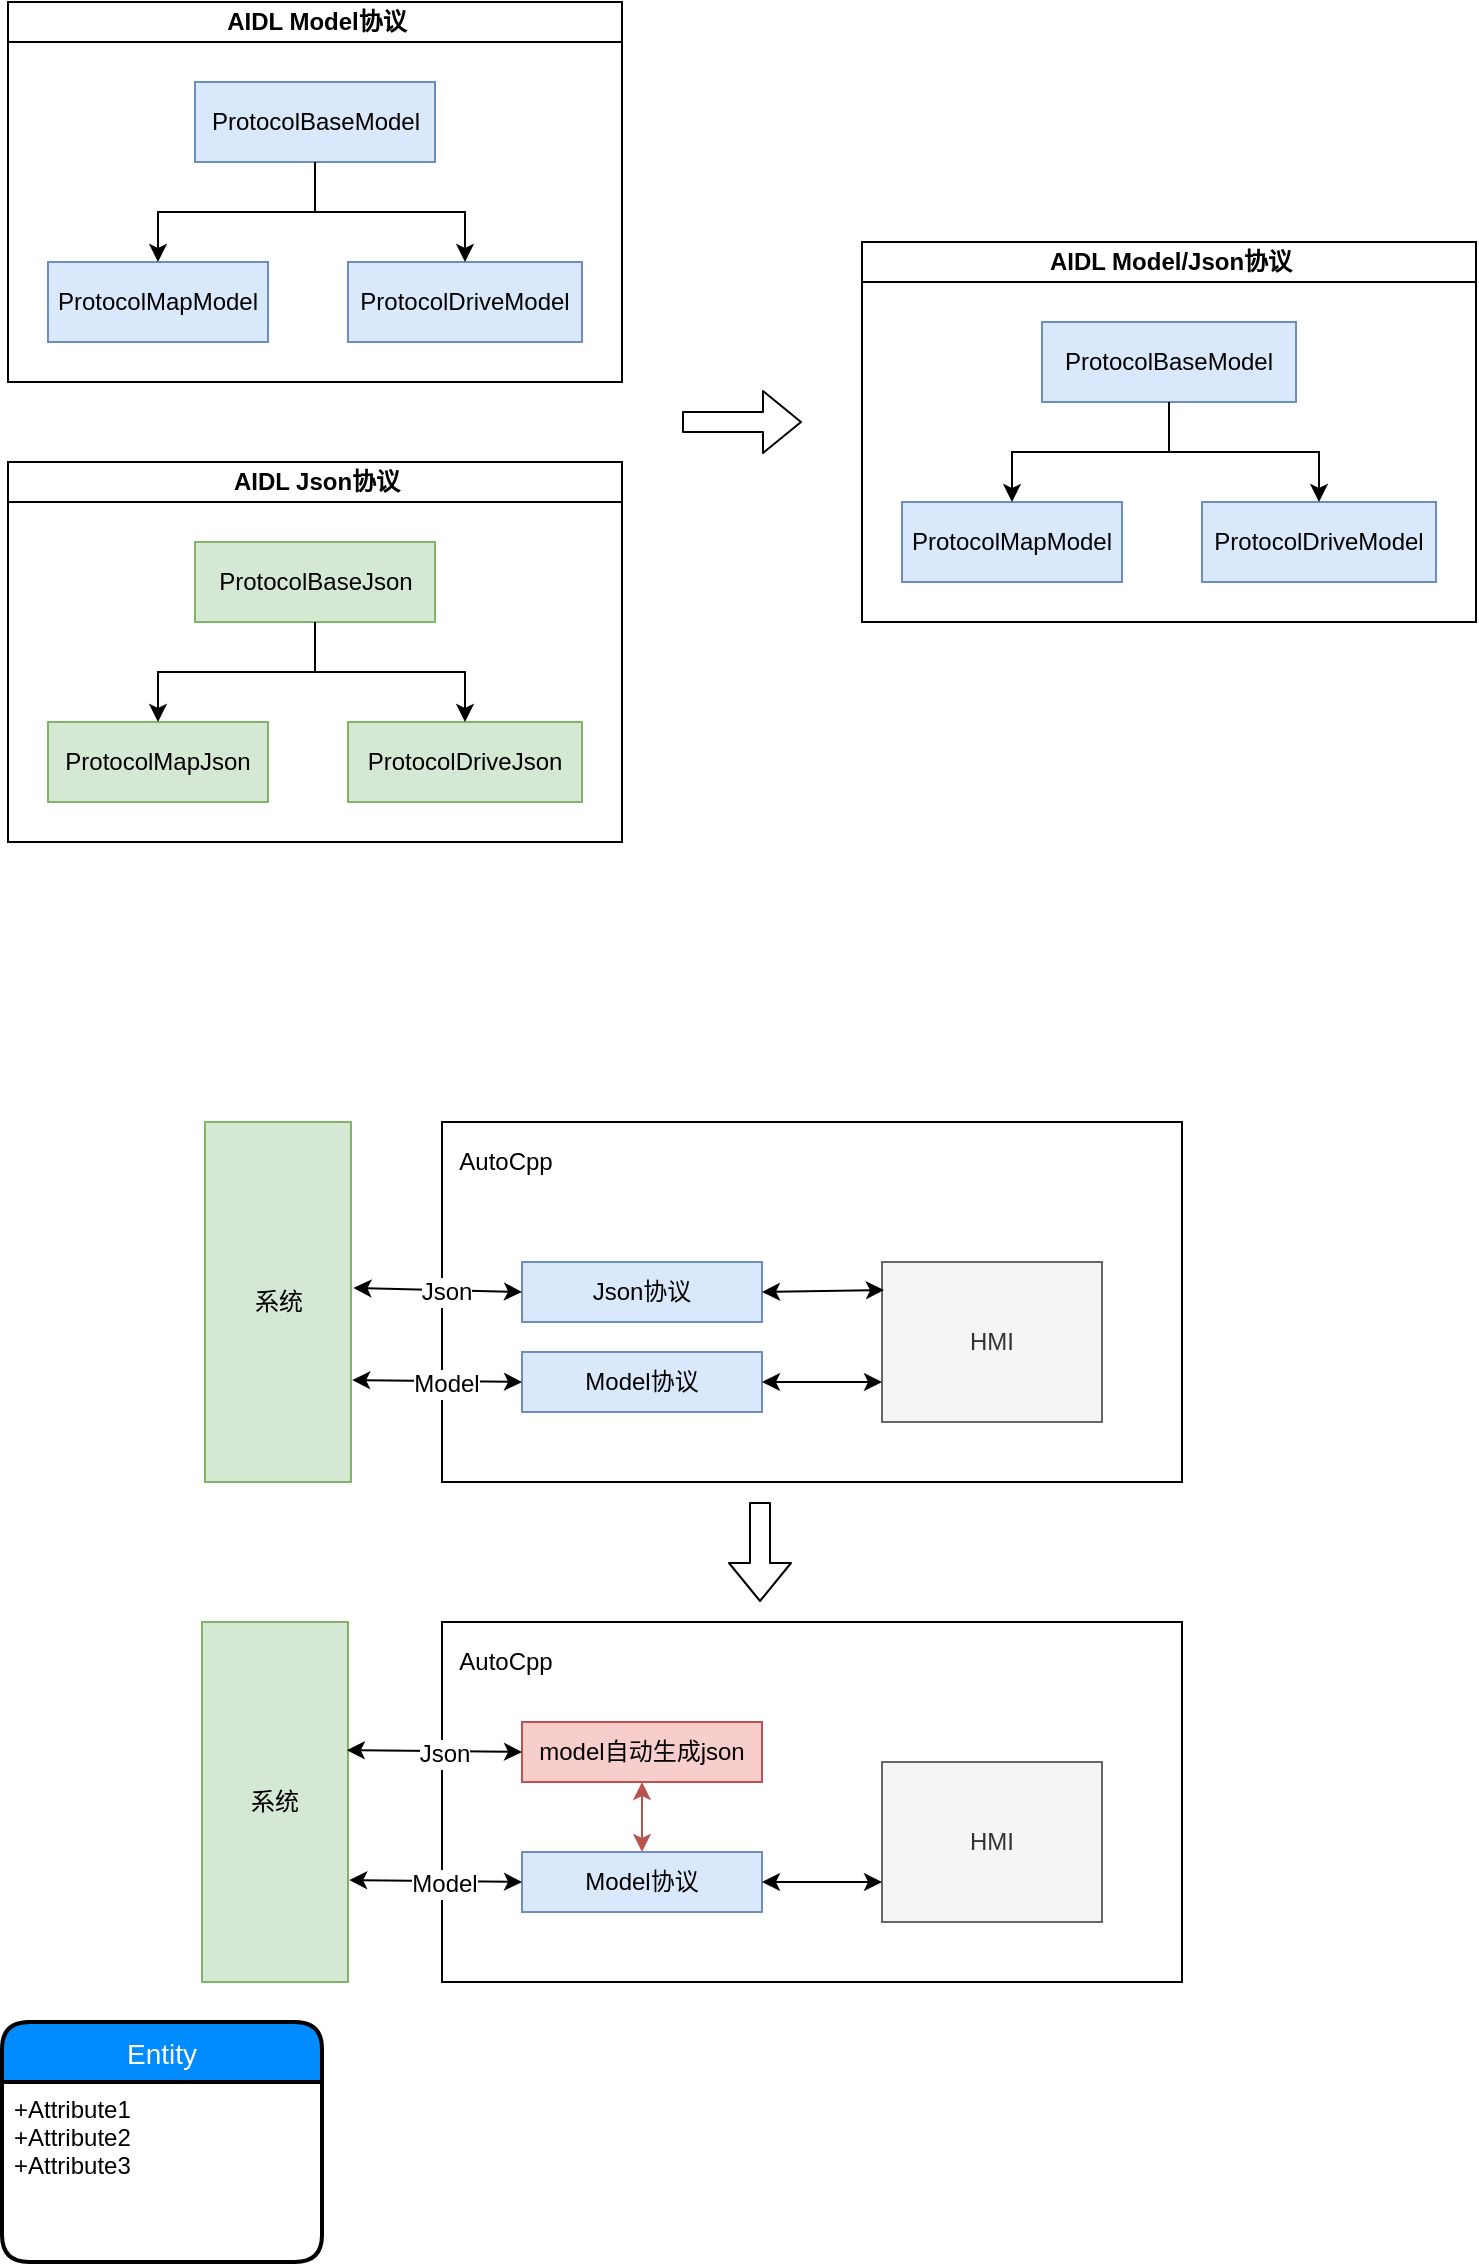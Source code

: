 <mxfile version="10.6.9" type="github"><diagram id="rURwUzg92PNsYCnSe0eW" name="ç¬¬ 1 é¡µ"><mxGraphModel dx="914" dy="1713" grid="1" gridSize="10" guides="1" tooltips="1" connect="1" arrows="1" fold="1" page="1" pageScale="1" pageWidth="827" pageHeight="1169" math="0" shadow="0"><root><mxCell id="0"/><mxCell id="1" parent="0"/><mxCell id="_T-ieL5S3msM_smoV3Qt-1" value="AIDL Model协议" style="swimlane;html=1;startSize=20;horizontal=1;childLayout=treeLayout;horizontalTree=0;resizable=0;containerType=tree;" parent="1" vertex="1"><mxGeometry x="43" y="-20" width="307" height="190" as="geometry"/></mxCell><mxCell id="_T-ieL5S3msM_smoV3Qt-2" value="ProtocolBaseModel" style="whiteSpace=wrap;html=1;fillColor=#dae8fc;strokeColor=#6c8ebf;" parent="_T-ieL5S3msM_smoV3Qt-1" vertex="1"><mxGeometry x="93.5" y="40" width="120" height="40" as="geometry"/></mxCell><mxCell id="_T-ieL5S3msM_smoV3Qt-3" value="ProtocolMapModel" style="whiteSpace=wrap;html=1;fillColor=#dae8fc;strokeColor=#6c8ebf;" parent="_T-ieL5S3msM_smoV3Qt-1" vertex="1"><mxGeometry x="20" y="130" width="110" height="40" as="geometry"/></mxCell><mxCell id="_T-ieL5S3msM_smoV3Qt-4" value="" style="edgeStyle=elbowEdgeStyle;elbow=vertical;html=1;rounded=0;" parent="_T-ieL5S3msM_smoV3Qt-1" source="_T-ieL5S3msM_smoV3Qt-2" target="_T-ieL5S3msM_smoV3Qt-3" edge="1"><mxGeometry relative="1" as="geometry"/></mxCell><mxCell id="_T-ieL5S3msM_smoV3Qt-5" value="ProtocolDriveModel" style="whiteSpace=wrap;html=1;fillColor=#dae8fc;strokeColor=#6c8ebf;" parent="_T-ieL5S3msM_smoV3Qt-1" vertex="1"><mxGeometry x="170" y="130" width="117" height="40" as="geometry"/></mxCell><mxCell id="_T-ieL5S3msM_smoV3Qt-6" value="" style="edgeStyle=elbowEdgeStyle;elbow=vertical;html=1;rounded=0;" parent="_T-ieL5S3msM_smoV3Qt-1" source="_T-ieL5S3msM_smoV3Qt-2" target="_T-ieL5S3msM_smoV3Qt-5" edge="1"><mxGeometry relative="1" as="geometry"/></mxCell><mxCell id="_T-ieL5S3msM_smoV3Qt-20" value="AIDL Json协议" style="swimlane;html=1;startSize=20;horizontal=1;childLayout=treeLayout;horizontalTree=0;resizable=0;containerType=tree;" parent="1" vertex="1"><mxGeometry x="43" y="210" width="307" height="190" as="geometry"/></mxCell><mxCell id="_T-ieL5S3msM_smoV3Qt-21" value="ProtocolBaseJson&lt;br&gt;" style="whiteSpace=wrap;html=1;fillColor=#d5e8d4;strokeColor=#82b366;" parent="_T-ieL5S3msM_smoV3Qt-20" vertex="1"><mxGeometry x="93.5" y="40" width="120" height="40" as="geometry"/></mxCell><mxCell id="_T-ieL5S3msM_smoV3Qt-22" value="ProtocolMapJson&lt;br&gt;" style="whiteSpace=wrap;html=1;fillColor=#d5e8d4;strokeColor=#82b366;" parent="_T-ieL5S3msM_smoV3Qt-20" vertex="1"><mxGeometry x="20" y="130" width="110" height="40" as="geometry"/></mxCell><mxCell id="_T-ieL5S3msM_smoV3Qt-23" value="" style="edgeStyle=elbowEdgeStyle;elbow=vertical;html=1;rounded=0;" parent="_T-ieL5S3msM_smoV3Qt-20" source="_T-ieL5S3msM_smoV3Qt-21" target="_T-ieL5S3msM_smoV3Qt-22" edge="1"><mxGeometry relative="1" as="geometry"/></mxCell><mxCell id="_T-ieL5S3msM_smoV3Qt-24" value="ProtocolDriveJson&lt;br&gt;" style="whiteSpace=wrap;html=1;fillColor=#d5e8d4;strokeColor=#82b366;" parent="_T-ieL5S3msM_smoV3Qt-20" vertex="1"><mxGeometry x="170" y="130" width="117" height="40" as="geometry"/></mxCell><mxCell id="_T-ieL5S3msM_smoV3Qt-25" value="" style="edgeStyle=elbowEdgeStyle;elbow=vertical;html=1;rounded=0;" parent="_T-ieL5S3msM_smoV3Qt-20" source="_T-ieL5S3msM_smoV3Qt-21" target="_T-ieL5S3msM_smoV3Qt-24" edge="1"><mxGeometry relative="1" as="geometry"/></mxCell><mxCell id="_T-ieL5S3msM_smoV3Qt-26" value="" style="shape=flexArrow;endArrow=classic;html=1;" parent="1" edge="1"><mxGeometry width="50" height="50" relative="1" as="geometry"><mxPoint x="380" y="190" as="sourcePoint"/><mxPoint x="440" y="190" as="targetPoint"/></mxGeometry></mxCell><mxCell id="_T-ieL5S3msM_smoV3Qt-30" value="AIDL Model/Json协议" style="swimlane;html=1;startSize=20;horizontal=1;childLayout=treeLayout;horizontalTree=0;resizable=0;containerType=tree;" parent="1" vertex="1"><mxGeometry x="470" y="100" width="307" height="190" as="geometry"/></mxCell><mxCell id="_T-ieL5S3msM_smoV3Qt-31" value="ProtocolBaseModel" style="whiteSpace=wrap;html=1;fillColor=#dae8fc;strokeColor=#6c8ebf;" parent="_T-ieL5S3msM_smoV3Qt-30" vertex="1"><mxGeometry x="90" y="40" width="127" height="40" as="geometry"/></mxCell><mxCell id="_T-ieL5S3msM_smoV3Qt-32" value="ProtocolMapModel" style="whiteSpace=wrap;html=1;fillColor=#dae8fc;strokeColor=#6c8ebf;" parent="_T-ieL5S3msM_smoV3Qt-30" vertex="1"><mxGeometry x="20" y="130" width="110" height="40" as="geometry"/></mxCell><mxCell id="_T-ieL5S3msM_smoV3Qt-33" value="" style="edgeStyle=elbowEdgeStyle;elbow=vertical;html=1;rounded=0;" parent="_T-ieL5S3msM_smoV3Qt-30" source="_T-ieL5S3msM_smoV3Qt-31" target="_T-ieL5S3msM_smoV3Qt-32" edge="1"><mxGeometry relative="1" as="geometry"/></mxCell><mxCell id="_T-ieL5S3msM_smoV3Qt-34" value="ProtocolDriveModel" style="whiteSpace=wrap;html=1;fillColor=#dae8fc;strokeColor=#6c8ebf;" parent="_T-ieL5S3msM_smoV3Qt-30" vertex="1"><mxGeometry x="170" y="130" width="117" height="40" as="geometry"/></mxCell><mxCell id="_T-ieL5S3msM_smoV3Qt-35" value="" style="edgeStyle=elbowEdgeStyle;elbow=vertical;html=1;rounded=0;" parent="_T-ieL5S3msM_smoV3Qt-30" source="_T-ieL5S3msM_smoV3Qt-31" target="_T-ieL5S3msM_smoV3Qt-34" edge="1"><mxGeometry relative="1" as="geometry"/></mxCell><mxCell id="_T-ieL5S3msM_smoV3Qt-38" value="系统" style="rounded=0;whiteSpace=wrap;html=1;fillColor=#d5e8d4;strokeColor=#82b366;" parent="1" vertex="1"><mxGeometry x="141.5" y="540" width="73" height="180" as="geometry"/></mxCell><mxCell id="_T-ieL5S3msM_smoV3Qt-39" value="" style="rounded=0;whiteSpace=wrap;html=1;" parent="1" vertex="1"><mxGeometry x="260" y="540" width="370" height="180" as="geometry"/></mxCell><mxCell id="_T-ieL5S3msM_smoV3Qt-40" value="Json协议" style="rounded=0;whiteSpace=wrap;html=1;fillColor=#dae8fc;strokeColor=#6c8ebf;" parent="1" vertex="1"><mxGeometry x="300" y="610" width="120" height="30" as="geometry"/></mxCell><mxCell id="_T-ieL5S3msM_smoV3Qt-41" value="HMI" style="rounded=0;whiteSpace=wrap;html=1;fillColor=#f5f5f5;strokeColor=#666666;fontColor=#333333;" parent="1" vertex="1"><mxGeometry x="480" y="610" width="110" height="80" as="geometry"/></mxCell><mxCell id="_T-ieL5S3msM_smoV3Qt-42" value="" style="endArrow=classic;startArrow=classic;html=1;entryX=0;entryY=0.5;entryDx=0;entryDy=0;exitX=1.017;exitY=0.461;exitDx=0;exitDy=0;exitPerimeter=0;" parent="1" source="_T-ieL5S3msM_smoV3Qt-38" target="_T-ieL5S3msM_smoV3Qt-40" edge="1"><mxGeometry width="50" height="50" relative="1" as="geometry"><mxPoint x="177" y="640" as="sourcePoint"/><mxPoint x="170" y="750" as="targetPoint"/></mxGeometry></mxCell><mxCell id="_T-ieL5S3msM_smoV3Qt-44" value="Json&lt;br&gt;" style="text;html=1;resizable=0;points=[];align=center;verticalAlign=middle;labelBackgroundColor=#ffffff;" parent="_T-ieL5S3msM_smoV3Qt-42" vertex="1" connectable="0"><mxGeometry x="0.091" y="-1" relative="1" as="geometry"><mxPoint as="offset"/></mxGeometry></mxCell><mxCell id="_T-ieL5S3msM_smoV3Qt-43" value="" style="endArrow=classic;startArrow=classic;html=1;exitX=1;exitY=0.5;exitDx=0;exitDy=0;" parent="1" source="_T-ieL5S3msM_smoV3Qt-40" edge="1"><mxGeometry width="50" height="50" relative="1" as="geometry"><mxPoint x="340" y="810" as="sourcePoint"/><mxPoint x="481" y="624" as="targetPoint"/></mxGeometry></mxCell><mxCell id="_T-ieL5S3msM_smoV3Qt-45" value="AutoCpp" style="text;html=1;strokeColor=none;fillColor=none;align=center;verticalAlign=middle;whiteSpace=wrap;rounded=0;" parent="1" vertex="1"><mxGeometry x="271.5" y="550" width="40" height="20" as="geometry"/></mxCell><mxCell id="_T-ieL5S3msM_smoV3Qt-46" value="Model协议" style="rounded=0;whiteSpace=wrap;html=1;fillColor=#dae8fc;strokeColor=#6c8ebf;" parent="1" vertex="1"><mxGeometry x="300" y="655" width="120" height="30" as="geometry"/></mxCell><mxCell id="_T-ieL5S3msM_smoV3Qt-47" value="" style="endArrow=classic;startArrow=classic;html=1;entryX=0;entryY=0.5;entryDx=0;entryDy=0;exitX=1.008;exitY=0.717;exitDx=0;exitDy=0;exitPerimeter=0;" parent="1" source="_T-ieL5S3msM_smoV3Qt-38" target="_T-ieL5S3msM_smoV3Qt-46" edge="1"><mxGeometry width="50" height="50" relative="1" as="geometry"><mxPoint x="185" y="633" as="sourcePoint"/><mxPoint x="310" y="635" as="targetPoint"/></mxGeometry></mxCell><mxCell id="_T-ieL5S3msM_smoV3Qt-48" value="Model&lt;br&gt;" style="text;html=1;resizable=0;points=[];align=center;verticalAlign=middle;labelBackgroundColor=#ffffff;" parent="_T-ieL5S3msM_smoV3Qt-47" vertex="1" connectable="0"><mxGeometry x="0.091" y="-1" relative="1" as="geometry"><mxPoint as="offset"/></mxGeometry></mxCell><mxCell id="dspI7Q0eS-8s5Rd_k-oD-2" value="" style="endArrow=classic;startArrow=classic;html=1;entryX=0;entryY=0.75;entryDx=0;entryDy=0;exitX=1;exitY=0.5;exitDx=0;exitDy=0;" parent="1" source="_T-ieL5S3msM_smoV3Qt-46" target="_T-ieL5S3msM_smoV3Qt-41" edge="1"><mxGeometry width="50" height="50" relative="1" as="geometry"><mxPoint x="430" y="635" as="sourcePoint"/><mxPoint x="491" y="634" as="targetPoint"/></mxGeometry></mxCell><mxCell id="dspI7Q0eS-8s5Rd_k-oD-3" value="系统" style="rounded=0;whiteSpace=wrap;html=1;fillColor=#d5e8d4;strokeColor=#82b366;" parent="1" vertex="1"><mxGeometry x="140" y="790" width="73" height="180" as="geometry"/></mxCell><mxCell id="dspI7Q0eS-8s5Rd_k-oD-4" value="" style="rounded=0;whiteSpace=wrap;html=1;" parent="1" vertex="1"><mxGeometry x="260" y="790" width="370" height="180" as="geometry"/></mxCell><mxCell id="dspI7Q0eS-8s5Rd_k-oD-5" value="model自动生成json" style="rounded=0;whiteSpace=wrap;html=1;fillColor=#f8cecc;strokeColor=#b85450;" parent="1" vertex="1"><mxGeometry x="300" y="840" width="120" height="30" as="geometry"/></mxCell><mxCell id="dspI7Q0eS-8s5Rd_k-oD-6" value="HMI" style="rounded=0;whiteSpace=wrap;html=1;fillColor=#f5f5f5;strokeColor=#666666;fontColor=#333333;" parent="1" vertex="1"><mxGeometry x="480" y="860" width="110" height="80" as="geometry"/></mxCell><mxCell id="dspI7Q0eS-8s5Rd_k-oD-7" value="" style="endArrow=classic;startArrow=classic;html=1;entryX=0;entryY=0.5;entryDx=0;entryDy=0;exitX=0.992;exitY=0.356;exitDx=0;exitDy=0;exitPerimeter=0;" parent="1" source="dspI7Q0eS-8s5Rd_k-oD-3" target="dspI7Q0eS-8s5Rd_k-oD-5" edge="1"><mxGeometry width="50" height="50" relative="1" as="geometry"><mxPoint x="177" y="890" as="sourcePoint"/><mxPoint x="170" y="1000" as="targetPoint"/></mxGeometry></mxCell><mxCell id="dspI7Q0eS-8s5Rd_k-oD-8" value="Json&lt;br&gt;" style="text;html=1;resizable=0;points=[];align=center;verticalAlign=middle;labelBackgroundColor=#ffffff;" parent="dspI7Q0eS-8s5Rd_k-oD-7" vertex="1" connectable="0"><mxGeometry x="0.091" y="-1" relative="1" as="geometry"><mxPoint as="offset"/></mxGeometry></mxCell><mxCell id="dspI7Q0eS-8s5Rd_k-oD-10" value="AutoCpp" style="text;html=1;strokeColor=none;fillColor=none;align=center;verticalAlign=middle;whiteSpace=wrap;rounded=0;" parent="1" vertex="1"><mxGeometry x="271.5" y="800" width="40" height="20" as="geometry"/></mxCell><mxCell id="dspI7Q0eS-8s5Rd_k-oD-11" value="Model协议" style="rounded=0;whiteSpace=wrap;html=1;fillColor=#dae8fc;strokeColor=#6c8ebf;" parent="1" vertex="1"><mxGeometry x="300" y="905" width="120" height="30" as="geometry"/></mxCell><mxCell id="dspI7Q0eS-8s5Rd_k-oD-12" value="" style="endArrow=classic;startArrow=classic;html=1;entryX=0;entryY=0.5;entryDx=0;entryDy=0;exitX=1.008;exitY=0.717;exitDx=0;exitDy=0;exitPerimeter=0;" parent="1" source="dspI7Q0eS-8s5Rd_k-oD-3" target="dspI7Q0eS-8s5Rd_k-oD-11" edge="1"><mxGeometry width="50" height="50" relative="1" as="geometry"><mxPoint x="185" y="883" as="sourcePoint"/><mxPoint x="310" y="885" as="targetPoint"/></mxGeometry></mxCell><mxCell id="dspI7Q0eS-8s5Rd_k-oD-13" value="Model&lt;br&gt;" style="text;html=1;resizable=0;points=[];align=center;verticalAlign=middle;labelBackgroundColor=#ffffff;" parent="dspI7Q0eS-8s5Rd_k-oD-12" vertex="1" connectable="0"><mxGeometry x="0.091" y="-1" relative="1" as="geometry"><mxPoint as="offset"/></mxGeometry></mxCell><mxCell id="dspI7Q0eS-8s5Rd_k-oD-14" value="" style="endArrow=classic;startArrow=classic;html=1;entryX=0;entryY=0.75;entryDx=0;entryDy=0;exitX=1;exitY=0.5;exitDx=0;exitDy=0;" parent="1" source="dspI7Q0eS-8s5Rd_k-oD-11" target="dspI7Q0eS-8s5Rd_k-oD-6" edge="1"><mxGeometry width="50" height="50" relative="1" as="geometry"><mxPoint x="430" y="885" as="sourcePoint"/><mxPoint x="491" y="884" as="targetPoint"/></mxGeometry></mxCell><mxCell id="dspI7Q0eS-8s5Rd_k-oD-17" value="" style="endArrow=classic;startArrow=classic;html=1;entryX=0.5;entryY=1;entryDx=0;entryDy=0;exitX=0.5;exitY=0;exitDx=0;exitDy=0;fillColor=#f8cecc;strokeColor=#b85450;" parent="1" source="dspI7Q0eS-8s5Rd_k-oD-11" target="dspI7Q0eS-8s5Rd_k-oD-5" edge="1"><mxGeometry width="50" height="50" relative="1" as="geometry"><mxPoint x="40" y="1040" as="sourcePoint"/><mxPoint x="90" y="990" as="targetPoint"/></mxGeometry></mxCell><mxCell id="dspI7Q0eS-8s5Rd_k-oD-18" value="" style="shape=flexArrow;endArrow=classic;html=1;" parent="1" edge="1"><mxGeometry width="50" height="50" relative="1" as="geometry"><mxPoint x="419" y="730" as="sourcePoint"/><mxPoint x="419" y="780" as="targetPoint"/></mxGeometry></mxCell><mxCell id="8EKIsCol4O1L-DZP-Xqk-1" value="Entity" style="swimlane;childLayout=stackLayout;horizontal=1;startSize=30;horizontalStack=0;fillColor=#008cff;fontColor=#FFFFFF;rounded=1;fontSize=14;fontStyle=0;strokeWidth=2;resizeParent=0;resizeLast=1;shadow=0;dashed=0;align=center;" vertex="1" parent="1"><mxGeometry x="40" y="990" width="160" height="120" as="geometry"/></mxCell><mxCell id="8EKIsCol4O1L-DZP-Xqk-2" value="+Attribute1&#10;+Attribute2&#10;+Attribute3" style="align=left;strokeColor=none;fillColor=none;spacingLeft=4;fontSize=12;verticalAlign=top;resizable=0;rotatable=0;part=1;" vertex="1" parent="8EKIsCol4O1L-DZP-Xqk-1"><mxGeometry y="30" width="160" height="90" as="geometry"/></mxCell></root></mxGraphModel></diagram><diagram id="4ROtWzZ9WonZVqnnFOKj" name="ç¬¬ 2 é¡µ"><mxGraphModel dx="914" dy="544" grid="1" gridSize="10" guides="1" tooltips="1" connect="1" arrows="1" fold="1" page="1" pageScale="1" pageWidth="827" pageHeight="1169" math="0" shadow="0"><root><mxCell id="J9eLmIg75PKzmfjgzLoO-0"/><mxCell id="J9eLmIg75PKzmfjgzLoO-1" parent="J9eLmIg75PKzmfjgzLoO-0"/><mxCell id="2T9ZpUXk-5Nlb3tvhB6s-0" value="" style="rounded=0;whiteSpace=wrap;html=1;" vertex="1" parent="J9eLmIg75PKzmfjgzLoO-1"><mxGeometry x="50" y="35" width="150" height="230" as="geometry"/></mxCell><mxCell id="2T9ZpUXk-5Nlb3tvhB6s-1" value="" style="rounded=0;whiteSpace=wrap;html=1;fillColor=#dae8fc;strokeColor=#6c8ebf;" vertex="1" parent="J9eLmIg75PKzmfjgzLoO-1"><mxGeometry x="230" y="35" width="410" height="240" as="geometry"/></mxCell><mxCell id="2T9ZpUXk-5Nlb3tvhB6s-2" value="" style="line;strokeWidth=1;fillColor=none;align=left;verticalAlign=middle;spacingTop=-1;spacingLeft=3;spacingRight=3;rotatable=0;labelPosition=right;points=[];portConstraint=eastwest;" vertex="1" parent="J9eLmIg75PKzmfjgzLoO-1"><mxGeometry x="50" y="170" width="150" height="8" as="geometry"/></mxCell><mxCell id="2T9ZpUXk-5Nlb3tvhB6s-3" value="Model.java&lt;br&gt;" style="text;html=1;strokeColor=none;fillColor=none;align=center;verticalAlign=middle;whiteSpace=wrap;rounded=0;" vertex="1" parent="J9eLmIg75PKzmfjgzLoO-1"><mxGeometry x="90" y="270" width="40" height="20" as="geometry"/></mxCell><mxCell id="2T9ZpUXk-5Nlb3tvhB6s-4" value="标识注解@FromJson&lt;br&gt;@ToJson&lt;br&gt;" style="text;html=1;strokeColor=none;fillColor=none;align=center;verticalAlign=middle;whiteSpace=wrap;rounded=0;" vertex="1" parent="J9eLmIg75PKzmfjgzLoO-1"><mxGeometry x="90" y="60" width="40" height="20" as="geometry"/></mxCell><mxCell id="2T9ZpUXk-5Nlb3tvhB6s-7" value="" style="endArrow=none;html=1;entryX=1;entryY=0.25;entryDx=0;entryDy=0;exitX=0;exitY=0.25;exitDx=0;exitDy=0;" edge="1" parent="J9eLmIg75PKzmfjgzLoO-1" source="2T9ZpUXk-5Nlb3tvhB6s-0" target="2T9ZpUXk-5Nlb3tvhB6s-0"><mxGeometry width="50" height="50" relative="1" as="geometry"><mxPoint x="75" y="150" as="sourcePoint"/><mxPoint x="125" y="100" as="targetPoint"/><Array as="points"/></mxGeometry></mxCell><mxCell id="2T9ZpUXk-5Nlb3tvhB6s-8" value="自定义生成注解&lt;br&gt;@JsonFiled&lt;br&gt;@JsonIgonre&lt;br&gt;" style="text;html=1;strokeColor=none;fillColor=none;align=center;verticalAlign=middle;whiteSpace=wrap;rounded=0;" vertex="1" parent="J9eLmIg75PKzmfjgzLoO-1"><mxGeometry x="69" y="130" width="90" height="20" as="geometry"/></mxCell><mxCell id="2T9ZpUXk-5Nlb3tvhB6s-11" value="Filed&lt;br&gt;getXXX()&lt;br&gt;setXXX()&lt;br&gt;" style="text;html=1;strokeColor=none;fillColor=none;align=center;verticalAlign=middle;whiteSpace=wrap;rounded=0;" vertex="1" parent="J9eLmIg75PKzmfjgzLoO-1"><mxGeometry x="85" y="210" width="40" height="20" as="geometry"/></mxCell><mxCell id="2T9ZpUXk-5Nlb3tvhB6s-14" style="edgeStyle=orthogonalEdgeStyle;rounded=0;orthogonalLoop=1;jettySize=auto;html=1;exitX=0.5;exitY=1;exitDx=0;exitDy=0;" edge="1" parent="J9eLmIg75PKzmfjgzLoO-1" source="2T9ZpUXk-5Nlb3tvhB6s-0" target="2T9ZpUXk-5Nlb3tvhB6s-0"><mxGeometry relative="1" as="geometry"/></mxCell><mxCell id="2T9ZpUXk-5Nlb3tvhB6s-19" value="" style="edgeStyle=orthogonalEdgeStyle;rounded=0;orthogonalLoop=1;jettySize=auto;html=1;" edge="1" parent="J9eLmIg75PKzmfjgzLoO-1" source="2T9ZpUXk-5Nlb3tvhB6s-17" target="2T9ZpUXk-5Nlb3tvhB6s-18"><mxGeometry relative="1" as="geometry"/></mxCell><mxCell id="2T9ZpUXk-5Nlb3tvhB6s-17" value="&lt;span&gt;AnnotationProcessor&lt;/span&gt;" style="rounded=1;whiteSpace=wrap;html=1;fillColor=#d5e8d4;strokeColor=#82b366;" vertex="1" parent="J9eLmIg75PKzmfjgzLoO-1"><mxGeometry x="250" y="60" width="120" height="40" as="geometry"/></mxCell><mxCell id="2T9ZpUXk-5Nlb3tvhB6s-21" value="" style="edgeStyle=orthogonalEdgeStyle;rounded=0;orthogonalLoop=1;jettySize=auto;html=1;" edge="1" parent="J9eLmIg75PKzmfjgzLoO-1" source="2T9ZpUXk-5Nlb3tvhB6s-18" target="2T9ZpUXk-5Nlb3tvhB6s-20"><mxGeometry relative="1" as="geometry"/></mxCell><mxCell id="2T9ZpUXk-5Nlb3tvhB6s-18" value="读取标识注解" style="rounded=1;whiteSpace=wrap;html=1;fillColor=#d5e8d4;strokeColor=#82b366;" vertex="1" parent="J9eLmIg75PKzmfjgzLoO-1"><mxGeometry x="265" y="190" width="90" height="60" as="geometry"/></mxCell><mxCell id="2T9ZpUXk-5Nlb3tvhB6s-23" value="" style="edgeStyle=orthogonalEdgeStyle;rounded=0;orthogonalLoop=1;jettySize=auto;html=1;" edge="1" parent="J9eLmIg75PKzmfjgzLoO-1" source="2T9ZpUXk-5Nlb3tvhB6s-20" target="2T9ZpUXk-5Nlb3tvhB6s-22"><mxGeometry relative="1" as="geometry"/></mxCell><mxCell id="2T9ZpUXk-5Nlb3tvhB6s-20" value="获取Model的字段和方法信息" style="rounded=1;whiteSpace=wrap;html=1;fillColor=#d5e8d4;strokeColor=#82b366;" vertex="1" parent="J9eLmIg75PKzmfjgzLoO-1"><mxGeometry x="380" y="190" width="90" height="60" as="geometry"/></mxCell><mxCell id="2T9ZpUXk-5Nlb3tvhB6s-22" value="处理自定义注解" style="rounded=1;whiteSpace=wrap;html=1;fillColor=#d5e8d4;strokeColor=#82b366;" vertex="1" parent="J9eLmIg75PKzmfjgzLoO-1"><mxGeometry x="500" y="190" width="100" height="60" as="geometry"/></mxCell><mxCell id="2T9ZpUXk-5Nlb3tvhB6s-25" value="" style="endArrow=classic;html=1;entryX=0;entryY=0.5;entryDx=0;entryDy=0;exitX=1.007;exitY=0.196;exitDx=0;exitDy=0;exitPerimeter=0;" edge="1" parent="J9eLmIg75PKzmfjgzLoO-1" source="2T9ZpUXk-5Nlb3tvhB6s-0" target="2T9ZpUXk-5Nlb3tvhB6s-17"><mxGeometry width="50" height="50" relative="1" as="geometry"><mxPoint x="190" y="80" as="sourcePoint"/><mxPoint x="70" y="320" as="targetPoint"/></mxGeometry></mxCell><mxCell id="2T9ZpUXk-5Nlb3tvhB6s-29" value="" style="edgeStyle=orthogonalEdgeStyle;rounded=0;orthogonalLoop=1;jettySize=auto;html=1;entryX=-0.036;entryY=0.188;entryDx=0;entryDy=0;entryPerimeter=0;" edge="1" parent="J9eLmIg75PKzmfjgzLoO-1" source="2T9ZpUXk-5Nlb3tvhB6s-26" target="2T9ZpUXk-5Nlb3tvhB6s-31"><mxGeometry relative="1" as="geometry"><mxPoint x="690" y="80" as="targetPoint"/></mxGeometry></mxCell><mxCell id="2T9ZpUXk-5Nlb3tvhB6s-26" value="JavaPoet" style="rounded=1;whiteSpace=wrap;html=1;fillColor=#d5e8d4;strokeColor=#82b366;" vertex="1" parent="J9eLmIg75PKzmfjgzLoO-1"><mxGeometry x="495" y="60" width="110" height="40" as="geometry"/></mxCell><mxCell id="2T9ZpUXk-5Nlb3tvhB6s-27" style="edgeStyle=orthogonalEdgeStyle;rounded=0;orthogonalLoop=1;jettySize=auto;html=1;exitX=0.5;exitY=1;exitDx=0;exitDy=0;" edge="1" parent="J9eLmIg75PKzmfjgzLoO-1" source="2T9ZpUXk-5Nlb3tvhB6s-26" target="2T9ZpUXk-5Nlb3tvhB6s-26"><mxGeometry relative="1" as="geometry"><Array as="points"><mxPoint x="550" y="190"/><mxPoint x="550" y="190"/></Array></mxGeometry></mxCell><mxCell id="2T9ZpUXk-5Nlb3tvhB6s-31" value="" style="rounded=0;whiteSpace=wrap;html=1;" vertex="1" parent="J9eLmIg75PKzmfjgzLoO-1"><mxGeometry x="680" y="35" width="140" height="240" as="geometry"/></mxCell><mxCell id="2T9ZpUXk-5Nlb3tvhB6s-32" value="Model_JsonParser&lt;br&gt;.java" style="rounded=0;whiteSpace=wrap;html=1;" vertex="1" parent="J9eLmIg75PKzmfjgzLoO-1"><mxGeometry x="685" y="100" width="130" height="50" as="geometry"/></mxCell><mxCell id="2T9ZpUXk-5Nlb3tvhB6s-34" value="Model_JsonSerializer&lt;br&gt;.java" style="rounded=0;whiteSpace=wrap;html=1;" vertex="1" parent="J9eLmIg75PKzmfjgzLoO-1"><mxGeometry x="684" y="180" width="130" height="50" as="geometry"/></mxCell></root></mxGraphModel></diagram><diagram id="NW6jiZlxhNFRWqGyZnJk" name="ç¬¬ 3 é¡µ"><mxGraphModel dx="914" dy="544" grid="1" gridSize="10" guides="1" tooltips="1" connect="1" arrows="1" fold="1" page="1" pageScale="1" pageWidth="827" pageHeight="1169" math="0" shadow="0"><root><mxCell id="FCKxQ2EGI1BGa4hJWunG-0"/><mxCell id="FCKxQ2EGI1BGa4hJWunG-1" parent="FCKxQ2EGI1BGa4hJWunG-0"/><mxCell id="FCKxQ2EGI1BGa4hJWunG-2" value="" style="rounded=0;whiteSpace=wrap;html=1;" vertex="1" parent="FCKxQ2EGI1BGa4hJWunG-1"><mxGeometry x="240" y="251" width="550" height="99" as="geometry"/></mxCell><mxCell id="FCKxQ2EGI1BGa4hJWunG-4" value="" style="rounded=0;whiteSpace=wrap;html=1;" vertex="1" parent="FCKxQ2EGI1BGa4hJWunG-1"><mxGeometry x="240" y="80" width="550" height="100" as="geometry"/></mxCell><mxCell id="FCKxQ2EGI1BGa4hJWunG-5" value="Presentation" style="rounded=1;whiteSpace=wrap;html=1;" vertex="1" parent="FCKxQ2EGI1BGa4hJWunG-1"><mxGeometry x="250" y="280.5" width="100" height="40" as="geometry"/></mxCell><mxCell id="FCKxQ2EGI1BGa4hJWunG-6" value="AIDL(内部/外部Surface)" style="rounded=1;whiteSpace=wrap;html=1;" vertex="1" parent="FCKxQ2EGI1BGa4hJWunG-1"><mxGeometry x="375" y="280.5" width="100" height="40" as="geometry"/></mxCell><mxCell id="FCKxQ2EGI1BGa4hJWunG-7" value="视频流" style="rounded=1;whiteSpace=wrap;html=1;" vertex="1" parent="FCKxQ2EGI1BGa4hJWunG-1"><mxGeometry x="515" y="280.5" width="100" height="40" as="geometry"/></mxCell><mxCell id="FCKxQ2EGI1BGa4hJWunG-8" value="帧缓存" style="rounded=1;whiteSpace=wrap;html=1;" vertex="1" parent="FCKxQ2EGI1BGa4hJWunG-1"><mxGeometry x="655" y="280.5" width="100" height="40" as="geometry"/></mxCell><mxCell id="FCKxQ2EGI1BGa4hJWunG-17" value="" style="shape=flexArrow;endArrow=classic;html=1;entryX=0.237;entryY=0;entryDx=0;entryDy=0;entryPerimeter=0;" edge="1" parent="FCKxQ2EGI1BGa4hJWunG-1" target="FCKxQ2EGI1BGa4hJWunG-2"><mxGeometry width="50" height="50" relative="1" as="geometry"><mxPoint x="370" y="183" as="sourcePoint"/><mxPoint x="380" y="190" as="targetPoint"/></mxGeometry></mxCell><mxCell id="FCKxQ2EGI1BGa4hJWunG-19" value="多屏配置信息" style="text;html=1;resizable=0;points=[];align=center;verticalAlign=middle;labelBackgroundColor=#ffffff;" vertex="1" connectable="0" parent="FCKxQ2EGI1BGa4hJWunG-17"><mxGeometry x="-0.265" y="-2" relative="1" as="geometry"><mxPoint as="offset"/></mxGeometry></mxCell><mxCell id="FCKxQ2EGI1BGa4hJWunG-18" value="" style="shape=flexArrow;endArrow=classic;html=1;width=12;endSize=4.67;entryX=0.673;entryY=1.02;entryDx=0;entryDy=0;entryPerimeter=0;" edge="1" parent="FCKxQ2EGI1BGa4hJWunG-1" target="FCKxQ2EGI1BGa4hJWunG-4"><mxGeometry width="50" height="50" relative="1" as="geometry"><mxPoint x="610" y="251" as="sourcePoint"/><mxPoint x="610" y="201" as="targetPoint"/><Array as="points"><mxPoint x="610" y="241"/></Array></mxGeometry></mxCell><mxCell id="FCKxQ2EGI1BGa4hJWunG-20" value="统一的suface接口" style="text;html=1;resizable=0;points=[];align=center;verticalAlign=middle;labelBackgroundColor=#ffffff;" vertex="1" connectable="0" parent="FCKxQ2EGI1BGa4hJWunG-18"><mxGeometry x="0.033" relative="1" as="geometry"><mxPoint as="offset"/></mxGeometry></mxCell><mxCell id="FCKxQ2EGI1BGa4hJWunG-21" value="MultipleScreen.json" style="rounded=1;whiteSpace=wrap;html=1;" vertex="1" parent="FCKxQ2EGI1BGa4hJWunG-1"><mxGeometry x="260" y="100" width="120" height="50" as="geometry"/></mxCell><mxCell id="FCKxQ2EGI1BGa4hJWunG-25" value="surface配置" style="rounded=1;whiteSpace=wrap;html=1;" vertex="1" parent="FCKxQ2EGI1BGa4hJWunG-1"><mxGeometry x="399" y="95" width="120" height="25" as="geometry"/></mxCell><mxCell id="FCKxQ2EGI1BGa4hJWunG-26" value="渲染配置" style="rounded=1;whiteSpace=wrap;html=1;" vertex="1" parent="FCKxQ2EGI1BGa4hJWunG-1"><mxGeometry x="397.5" y="140" width="120" height="25" as="geometry"/></mxCell><mxCell id="FCKxQ2EGI1BGa4hJWunG-27" value="地图配置" style="rounded=1;whiteSpace=wrap;html=1;" vertex="1" parent="FCKxQ2EGI1BGa4hJWunG-1"><mxGeometry x="535" y="95" width="120" height="25" as="geometry"/></mxCell><mxCell id="FCKxQ2EGI1BGa4hJWunG-28" value="UI配置" style="rounded=1;whiteSpace=wrap;html=1;" vertex="1" parent="FCKxQ2EGI1BGa4hJWunG-1"><mxGeometry x="535" y="140" width="120" height="25" as="geometry"/></mxCell><mxCell id="FCKxQ2EGI1BGa4hJWunG-30" value="overlay配置" style="rounded=1;whiteSpace=wrap;html=1;" vertex="1" parent="FCKxQ2EGI1BGa4hJWunG-1"><mxGeometry x="665" y="95" width="120" height="25" as="geometry"/></mxCell><mxCell id="FCKxQ2EGI1BGa4hJWunG-31" value="导航路口大图配置" style="rounded=1;whiteSpace=wrap;html=1;" vertex="1" parent="FCKxQ2EGI1BGa4hJWunG-1"><mxGeometry x="665" y="140" width="120" height="25" as="geometry"/></mxCell></root></mxGraphModel></diagram><diagram id="qUvyjEcCQoLGk56E1HFn" name="ç¬¬ 4 é¡µ"><mxGraphModel dx="914" dy="544" grid="1" gridSize="10" guides="1" tooltips="1" connect="1" arrows="1" fold="1" page="1" pageScale="1" pageWidth="827" pageHeight="1169" math="0" shadow="0"><root><mxCell id="BG2-9tVgGUsxRL8Uhd2a-0"/><mxCell id="BG2-9tVgGUsxRL8Uhd2a-1" parent="BG2-9tVgGUsxRL8Uhd2a-0"/><mxCell id="BG2-9tVgGUsxRL8Uhd2a-2" value="" style="rounded=0;whiteSpace=wrap;html=1;fillColor=#f5f5f5;strokeColor=#666666;fontColor=#333333;" vertex="1" parent="BG2-9tVgGUsxRL8Uhd2a-1"><mxGeometry x="100" y="80" width="430" height="460" as="geometry"/></mxCell><mxCell id="BG2-9tVgGUsxRL8Uhd2a-3" value="GAI" style="rounded=0;whiteSpace=wrap;html=1;fillColor=#d5e8d4;strokeColor=#82b366;" vertex="1" parent="BG2-9tVgGUsxRL8Uhd2a-1"><mxGeometry x="300" y="110" width="200" height="50" as="geometry"/></mxCell><mxCell id="BG2-9tVgGUsxRL8Uhd2a-4" value="GAda" style="rounded=0;whiteSpace=wrap;html=1;fillColor=#d5e8d4;strokeColor=#82b366;" vertex="1" parent="BG2-9tVgGUsxRL8Uhd2a-1"><mxGeometry x="300" y="185" width="200" height="55" as="geometry"/></mxCell><mxCell id="BG2-9tVgGUsxRL8Uhd2a-5" value="JNI" style="rounded=0;whiteSpace=wrap;html=1;fillColor=#d5e8d4;strokeColor=#82b366;" vertex="1" parent="BG2-9tVgGUsxRL8Uhd2a-1"><mxGeometry x="300" y="260" width="200" height="55" as="geometry"/></mxCell><mxCell id="BG2-9tVgGUsxRL8Uhd2a-6" value="Java" style="rounded=0;whiteSpace=wrap;html=1;fillColor=#d5e8d4;strokeColor=#82b366;" vertex="1" parent="BG2-9tVgGUsxRL8Uhd2a-1"><mxGeometry x="300" y="340" width="200" height="180" as="geometry"/></mxCell><mxCell id="BG2-9tVgGUsxRL8Uhd2a-7" value="" style="shape=curlyBracket;whiteSpace=wrap;html=1;rounded=1;" vertex="1" parent="BG2-9tVgGUsxRL8Uhd2a-1"><mxGeometry x="250" y="120" width="40" height="120" as="geometry"/></mxCell><mxCell id="BG2-9tVgGUsxRL8Uhd2a-9" value="&lt;div&gt;&lt;span&gt;GAI&lt;/span&gt;&lt;span&gt;接口代码生成工具&lt;/span&gt;&lt;/div&gt;" style="ellipse;whiteSpace=wrap;html=1;fillColor=#fff2cc;strokeColor=#d6b656;" vertex="1" parent="BG2-9tVgGUsxRL8Uhd2a-1"><mxGeometry x="130" y="140" width="120" height="80" as="geometry"/></mxCell><mxCell id="BG2-9tVgGUsxRL8Uhd2a-11" value="" style="shape=curlyBracket;whiteSpace=wrap;html=1;rounded=1;" vertex="1" parent="BG2-9tVgGUsxRL8Uhd2a-1"><mxGeometry x="250" y="270" width="40" height="120" as="geometry"/></mxCell><mxCell id="BG2-9tVgGUsxRL8Uhd2a-12" value="&lt;div&gt;&lt;span&gt;JNI代码生成工具&lt;/span&gt;&lt;/div&gt;" style="ellipse;whiteSpace=wrap;html=1;fillColor=#fff2cc;strokeColor=#d6b656;" vertex="1" parent="BG2-9tVgGUsxRL8Uhd2a-1"><mxGeometry x="130" y="290" width="120" height="80" as="geometry"/></mxCell><mxCell id="BG2-9tVgGUsxRL8Uhd2a-13" value="安卓AL代码层次结构&lt;br&gt;" style="text;html=1;strokeColor=none;fillColor=none;align=center;verticalAlign=middle;whiteSpace=wrap;rounded=0;" vertex="1" parent="BG2-9tVgGUsxRL8Uhd2a-1"><mxGeometry x="110" y="90" width="120" height="20" as="geometry"/></mxCell><mxCell id="BG2-9tVgGUsxRL8Uhd2a-15" value="Json协议" style="rounded=0;whiteSpace=wrap;html=1;fillColor=#ffe6cc;strokeColor=#d79b00;" vertex="1" parent="BG2-9tVgGUsxRL8Uhd2a-1"><mxGeometry x="311" y="470" width="67" height="30" as="geometry"/></mxCell><mxCell id="BG2-9tVgGUsxRL8Uhd2a-16" value="Model协议" style="rounded=0;whiteSpace=wrap;html=1;fillColor=#ffe6cc;strokeColor=#d79b00;" vertex="1" parent="BG2-9tVgGUsxRL8Uhd2a-1"><mxGeometry x="310" y="410" width="67" height="30" as="geometry"/></mxCell><mxCell id="BG2-9tVgGUsxRL8Uhd2a-17" value="" style="shape=curlyBracket;whiteSpace=wrap;html=1;rounded=1;" vertex="1" parent="BG2-9tVgGUsxRL8Uhd2a-1"><mxGeometry x="250" y="420" width="40" height="70" as="geometry"/></mxCell><mxCell id="BG2-9tVgGUsxRL8Uhd2a-18" value="&lt;div&gt;&lt;span&gt;协议代码生成工具&lt;/span&gt;&lt;/div&gt;" style="ellipse;whiteSpace=wrap;html=1;fillColor=#fff2cc;strokeColor=#d6b656;" vertex="1" parent="BG2-9tVgGUsxRL8Uhd2a-1"><mxGeometry x="130" y="420" width="120" height="80" as="geometry"/></mxCell></root></mxGraphModel></diagram><diagram id="M9ful-bhU3cSl0iIY1ka" name="ç¬¬ 5 é¡µ"><mxGraphModel dx="762" dy="478" grid="1" gridSize="10" guides="1" tooltips="1" connect="1" arrows="1" fold="1" page="1" pageScale="1" pageWidth="827" pageHeight="1169" math="0" shadow="0"><root><mxCell id="02D5sa48rf1OuIOD5SWb-0"/><mxCell id="02D5sa48rf1OuIOD5SWb-1" parent="02D5sa48rf1OuIOD5SWb-0"/><mxCell id="02D5sa48rf1OuIOD5SWb-2" value="" style="rounded=0;whiteSpace=wrap;html=1;fillColor=#f5f5f5;strokeColor=#666666;fontColor=#333333;" vertex="1" parent="02D5sa48rf1OuIOD5SWb-1"><mxGeometry x="127" y="30" width="723" height="525" as="geometry"/></mxCell><mxCell id="02D5sa48rf1OuIOD5SWb-4" value="" style="rounded=0;whiteSpace=wrap;html=1;fillColor=#dae8fc;strokeColor=#6c8ebf;" vertex="1" parent="02D5sa48rf1OuIOD5SWb-1"><mxGeometry x="142" y="275" width="579" height="260" as="geometry"/></mxCell><mxCell id="02D5sa48rf1OuIOD5SWb-6" value="" style="rounded=0;whiteSpace=wrap;html=1;fillColor=#dae8fc;strokeColor=#6c8ebf;" vertex="1" parent="02D5sa48rf1OuIOD5SWb-1"><mxGeometry x="140" y="50" width="580" height="210" as="geometry"/></mxCell><mxCell id="02D5sa48rf1OuIOD5SWb-7" value="系统基础能力" style="text;html=1;strokeColor=none;fillColor=none;align=center;verticalAlign=middle;whiteSpace=wrap;rounded=0;fontSize=16;" vertex="1" parent="02D5sa48rf1OuIOD5SWb-1"><mxGeometry x="740" y="390" width="100" height="20" as="geometry"/></mxCell><mxCell id="02D5sa48rf1OuIOD5SWb-8" value="业务能力" style="text;html=1;strokeColor=none;fillColor=none;align=center;verticalAlign=middle;whiteSpace=wrap;rounded=0;fontSize=16;" vertex="1" parent="02D5sa48rf1OuIOD5SWb-1"><mxGeometry x="750" y="145.5" width="80" height="20" as="geometry"/></mxCell><mxCell id="02D5sa48rf1OuIOD5SWb-9" value="" style="rounded=0;whiteSpace=wrap;html=1;dashed=1;" vertex="1" parent="02D5sa48rf1OuIOD5SWb-1"><mxGeometry x="180" y="285" width="430" height="100" as="geometry"/></mxCell><mxCell id="02D5sa48rf1OuIOD5SWb-10" value="" style="rounded=0;whiteSpace=wrap;html=1;dashed=1;" vertex="1" parent="02D5sa48rf1OuIOD5SWb-1"><mxGeometry x="180" y="410" width="430" height="105" as="geometry"/></mxCell><mxCell id="02D5sa48rf1OuIOD5SWb-11" value="存储路径管理" style="rounded=1;whiteSpace=wrap;html=1;fillColor=#d5e8d4;strokeColor=#82b366;" vertex="1" parent="02D5sa48rf1OuIOD5SWb-1"><mxGeometry x="190" y="475" width="90" height="30" as="geometry"/></mxCell><mxCell id="02D5sa48rf1OuIOD5SWb-12" value="通信能力(移动网络、蓝牙、wifi)" style="rounded=1;whiteSpace=wrap;html=1;fillColor=#d5e8d4;strokeColor=#82b366;" vertex="1" parent="02D5sa48rf1OuIOD5SWb-1"><mxGeometry x="190" y="415" width="90" height="50" as="geometry"/></mxCell><mxCell id="02D5sa48rf1OuIOD5SWb-13" value="屏幕触控" style="rounded=1;whiteSpace=wrap;html=1;fillColor=#d5e8d4;strokeColor=#82b366;" vertex="1" parent="02D5sa48rf1OuIOD5SWb-1"><mxGeometry x="300" y="424" width="100" height="30" as="geometry"/></mxCell><mxCell id="02D5sa48rf1OuIOD5SWb-14" value="物理按键" style="rounded=1;whiteSpace=wrap;html=1;fillColor=#d5e8d4;strokeColor=#82b366;" vertex="1" parent="02D5sa48rf1OuIOD5SWb-1"><mxGeometry x="419" y="475" width="75" height="30" as="geometry"/></mxCell><mxCell id="02D5sa48rf1OuIOD5SWb-15" value="传感器（摄像头、GPS）" style="rounded=1;whiteSpace=wrap;html=1;fillColor=#d5e8d4;strokeColor=#82b366;" vertex="1" parent="02D5sa48rf1OuIOD5SWb-1"><mxGeometry x="300" y="475" width="100" height="30" as="geometry"/></mxCell><mxCell id="02D5sa48rf1OuIOD5SWb-16" value="设备信息" style="rounded=1;whiteSpace=wrap;html=1;fillColor=#d5e8d4;strokeColor=#82b366;" vertex="1" parent="02D5sa48rf1OuIOD5SWb-1"><mxGeometry x="513" y="475" width="77" height="30" as="geometry"/></mxCell><mxCell id="02D5sa48rf1OuIOD5SWb-17" value="屏幕渲染" style="rounded=1;whiteSpace=wrap;html=1;fillColor=#d5e8d4;strokeColor=#82b366;" vertex="1" parent="02D5sa48rf1OuIOD5SWb-1"><mxGeometry x="418" y="424" width="76" height="31" as="geometry"/></mxCell><mxCell id="02D5sa48rf1OuIOD5SWb-22" value="系统适配能力&lt;br&gt;（硬件层面）&lt;br&gt;" style="text;html=1;strokeColor=none;fillColor=none;align=center;verticalAlign=middle;whiteSpace=wrap;rounded=0;" vertex="1" parent="02D5sa48rf1OuIOD5SWb-1"><mxGeometry x="620" y="454" width="80" height="20" as="geometry"/></mxCell><mxCell id="02D5sa48rf1OuIOD5SWb-23" value="系统交互能力&lt;br&gt;（软件层面）&lt;br&gt;" style="text;html=1;strokeColor=none;fillColor=none;align=center;verticalAlign=middle;whiteSpace=wrap;rounded=0;" vertex="1" parent="02D5sa48rf1OuIOD5SWb-1"><mxGeometry x="620" y="325" width="80" height="20" as="geometry"/></mxCell><mxCell id="02D5sa48rf1OuIOD5SWb-28" value="通知栏/状态栏" style="rounded=1;whiteSpace=wrap;html=1;fillColor=#d5e8d4;strokeColor=#82b366;" vertex="1" parent="02D5sa48rf1OuIOD5SWb-1"><mxGeometry x="190" y="345.5" width="90" height="30" as="geometry"/></mxCell><mxCell id="02D5sa48rf1OuIOD5SWb-29" value="系统权限管理" style="rounded=1;whiteSpace=wrap;html=1;fillColor=#d5e8d4;strokeColor=#82b366;" vertex="1" parent="02D5sa48rf1OuIOD5SWb-1"><mxGeometry x="190" y="296" width="90" height="30" as="geometry"/></mxCell><mxCell id="02D5sa48rf1OuIOD5SWb-30" value="四大组件" style="rounded=1;whiteSpace=wrap;html=1;fillColor=#d5e8d4;strokeColor=#82b366;" vertex="1" parent="02D5sa48rf1OuIOD5SWb-1"><mxGeometry x="300" y="296" width="100" height="30" as="geometry"/></mxCell><mxCell id="02D5sa48rf1OuIOD5SWb-31" value="多屏" style="rounded=1;whiteSpace=wrap;html=1;fillColor=#d5e8d4;strokeColor=#82b366;" vertex="1" parent="02D5sa48rf1OuIOD5SWb-1"><mxGeometry x="410" y="346" width="90" height="30" as="geometry"/></mxCell><mxCell id="02D5sa48rf1OuIOD5SWb-32" value="Widget" style="rounded=1;whiteSpace=wrap;html=1;fillColor=#d5e8d4;strokeColor=#82b366;" vertex="1" parent="02D5sa48rf1OuIOD5SWb-1"><mxGeometry x="300" y="345.5" width="100" height="30" as="geometry"/></mxCell><mxCell id="02D5sa48rf1OuIOD5SWb-33" value="设备信息" style="rounded=1;whiteSpace=wrap;html=1;fillColor=#d5e8d4;strokeColor=#82b366;" vertex="1" parent="02D5sa48rf1OuIOD5SWb-1"><mxGeometry x="513" y="345.5" width="90" height="30" as="geometry"/></mxCell><mxCell id="02D5sa48rf1OuIOD5SWb-34" value="系统弹窗、&lt;br&gt;悬浮窗" style="rounded=1;whiteSpace=wrap;html=1;fillColor=#d5e8d4;strokeColor=#82b366;" vertex="1" parent="02D5sa48rf1OuIOD5SWb-1"><mxGeometry x="410" y="295" width="90" height="30" as="geometry"/></mxCell><mxCell id="02D5sa48rf1OuIOD5SWb-35" value="系统输入法" style="rounded=1;whiteSpace=wrap;html=1;fillColor=#d5e8d4;strokeColor=#82b366;" vertex="1" parent="02D5sa48rf1OuIOD5SWb-1"><mxGeometry x="513" y="296" width="90" height="30" as="geometry"/></mxCell><mxCell id="02D5sa48rf1OuIOD5SWb-36" value="声音播报" style="rounded=1;whiteSpace=wrap;html=1;fillColor=#d5e8d4;strokeColor=#82b366;" vertex="1" parent="02D5sa48rf1OuIOD5SWb-1"><mxGeometry x="513" y="424" width="76" height="31" as="geometry"/></mxCell><mxCell id="02D5sa48rf1OuIOD5SWb-40" value="" style="shape=flexArrow;endArrow=classic;startArrow=classic;html=1;width=44;startSize=10.67;endSize=10.67;fillColor=#ffe6cc;strokeColor=#d79b00;" edge="1" parent="02D5sa48rf1OuIOD5SWb-1"><mxGeometry width="50" height="50" relative="1" as="geometry"><mxPoint x="50" y="590" as="sourcePoint"/><mxPoint x="930" y="590" as="targetPoint"/><Array as="points"><mxPoint x="480" y="590"/></Array></mxGeometry></mxCell><mxCell id="02D5sa48rf1OuIOD5SWb-44" value="兼容性&lt;br style=&quot;font-size: 18px;&quot;&gt;" style="text;html=1;resizable=0;points=[];align=center;verticalAlign=middle;labelBackgroundColor=none;fontSize=18;" vertex="1" connectable="0" parent="02D5sa48rf1OuIOD5SWb-40"><mxGeometry x="-0.794" y="-2" relative="1" as="geometry"><mxPoint x="-11" y="-2" as="offset"/></mxGeometry></mxCell><mxCell id="02D5sa48rf1OuIOD5SWb-45" value="灵活性" style="text;html=1;resizable=0;points=[];align=center;verticalAlign=middle;labelBackgroundColor=none;fontSize=18;" vertex="1" connectable="0" parent="02D5sa48rf1OuIOD5SWb-40"><mxGeometry x="0.818" y="8" relative="1" as="geometry"><mxPoint x="12" y="8" as="offset"/></mxGeometry></mxCell><mxCell id="02D5sa48rf1OuIOD5SWb-46" value="安卓AL能力拉齐" style="text;html=1;resizable=0;points=[];align=center;verticalAlign=middle;labelBackgroundColor=none;fontSize=17;" vertex="1" connectable="0" parent="02D5sa48rf1OuIOD5SWb-40"><mxGeometry x="-0.212" y="2" relative="1" as="geometry"><mxPoint x="44" y="2" as="offset"/></mxGeometry></mxCell><mxCell id="02D5sa48rf1OuIOD5SWb-56" value="" style="rounded=0;whiteSpace=wrap;html=1;fontSize=18;dashed=1;" vertex="1" parent="02D5sa48rf1OuIOD5SWb-1"><mxGeometry x="155.5" y="80" width="110" height="170" as="geometry"/></mxCell><mxCell id="02D5sa48rf1OuIOD5SWb-57" value="启动/退出流程" style="text;html=1;strokeColor=none;fillColor=none;align=center;verticalAlign=middle;whiteSpace=wrap;rounded=0;fontSize=12;" vertex="1" parent="02D5sa48rf1OuIOD5SWb-1"><mxGeometry x="148" y="57" width="125" height="20" as="geometry"/></mxCell><mxCell id="02D5sa48rf1OuIOD5SWb-58" value="" style="rounded=0;whiteSpace=wrap;html=1;fontSize=18;dashed=1;" vertex="1" parent="02D5sa48rf1OuIOD5SWb-1"><mxGeometry x="290" y="80" width="120" height="170" as="geometry"/></mxCell><mxCell id="02D5sa48rf1OuIOD5SWb-59" value="四大组件业务支撑" style="text;html=1;strokeColor=none;fillColor=none;align=center;verticalAlign=middle;whiteSpace=wrap;rounded=0;fontSize=12;" vertex="1" parent="02D5sa48rf1OuIOD5SWb-1"><mxGeometry x="289.5" y="57" width="125" height="20" as="geometry"/></mxCell><mxCell id="02D5sa48rf1OuIOD5SWb-60" value="" style="rounded=0;whiteSpace=wrap;html=1;fontSize=18;dashed=1;" vertex="1" parent="02D5sa48rf1OuIOD5SWb-1"><mxGeometry x="428" y="80" width="140" height="170" as="geometry"/></mxCell><mxCell id="02D5sa48rf1OuIOD5SWb-61" value="三方库能力集成" style="text;html=1;strokeColor=none;fillColor=none;align=center;verticalAlign=middle;whiteSpace=wrap;rounded=0;fontSize=12;" vertex="1" parent="02D5sa48rf1OuIOD5SWb-1"><mxGeometry x="442" y="57" width="125" height="20" as="geometry"/></mxCell><mxCell id="02D5sa48rf1OuIOD5SWb-62" value="" style="rounded=0;whiteSpace=wrap;html=1;fontSize=18;dashed=1;" vertex="1" parent="02D5sa48rf1OuIOD5SWb-1"><mxGeometry x="590" y="80" width="120" height="170" as="geometry"/></mxCell><mxCell id="02D5sa48rf1OuIOD5SWb-63" value="对外协议" style="text;html=1;strokeColor=none;fillColor=none;align=center;verticalAlign=middle;whiteSpace=wrap;rounded=0;fontSize=12;" vertex="1" parent="02D5sa48rf1OuIOD5SWb-1"><mxGeometry x="586" y="57" width="125" height="20" as="geometry"/></mxCell><mxCell id="02D5sa48rf1OuIOD5SWb-64" value="后台自启" style="rounded=1;whiteSpace=wrap;html=1;fillColor=#d5e8d4;strokeColor=#82b366;" vertex="1" parent="02D5sa48rf1OuIOD5SWb-1"><mxGeometry x="167" y="133.5" width="90" height="30" as="geometry"/></mxCell><mxCell id="02D5sa48rf1OuIOD5SWb-65" value="Launcher" style="rounded=1;whiteSpace=wrap;html=1;fillColor=#d5e8d4;strokeColor=#82b366;" vertex="1" parent="02D5sa48rf1OuIOD5SWb-1"><mxGeometry x="167" y="93" width="90" height="30" as="geometry"/></mxCell><mxCell id="02D5sa48rf1OuIOD5SWb-66" value="协议唤醒" style="rounded=1;whiteSpace=wrap;html=1;fillColor=#d5e8d4;strokeColor=#82b366;" vertex="1" parent="02D5sa48rf1OuIOD5SWb-1"><mxGeometry x="167" y="174" width="90" height="30" as="geometry"/></mxCell><mxCell id="02D5sa48rf1OuIOD5SWb-67" value="Schema" style="rounded=1;whiteSpace=wrap;html=1;fillColor=#d5e8d4;strokeColor=#82b366;" vertex="1" parent="02D5sa48rf1OuIOD5SWb-1"><mxGeometry x="167" y="213" width="90" height="30" as="geometry"/></mxCell><mxCell id="02D5sa48rf1OuIOD5SWb-68" value="NativeActivity" style="rounded=1;whiteSpace=wrap;html=1;fillColor=#d5e8d4;strokeColor=#82b366;" vertex="1" parent="02D5sa48rf1OuIOD5SWb-1"><mxGeometry x="300" y="93" width="102" height="27" as="geometry"/></mxCell><mxCell id="02D5sa48rf1OuIOD5SWb-69" value="ContentProvider" style="rounded=1;whiteSpace=wrap;html=1;fillColor=#d5e8d4;strokeColor=#82b366;" vertex="1" parent="02D5sa48rf1OuIOD5SWb-1"><mxGeometry x="300" y="174" width="100" height="30" as="geometry"/></mxCell><mxCell id="02D5sa48rf1OuIOD5SWb-70" value="Service" style="rounded=1;whiteSpace=wrap;html=1;fillColor=#d5e8d4;strokeColor=#82b366;" vertex="1" parent="02D5sa48rf1OuIOD5SWb-1"><mxGeometry x="300" y="134" width="100" height="26" as="geometry"/></mxCell><mxCell id="02D5sa48rf1OuIOD5SWb-71" value="Broadcast&lt;br&gt;" style="rounded=1;whiteSpace=wrap;html=1;fillColor=#d5e8d4;strokeColor=#82b366;" vertex="1" parent="02D5sa48rf1OuIOD5SWb-1"><mxGeometry x="300" y="213" width="100" height="30" as="geometry"/></mxCell><mxCell id="02D5sa48rf1OuIOD5SWb-72" value="讯飞TTS" style="rounded=1;whiteSpace=wrap;html=1;fillColor=#d5e8d4;strokeColor=#82b366;" vertex="1" parent="02D5sa48rf1OuIOD5SWb-1"><mxGeometry x="439" y="89" width="116" height="22" as="geometry"/></mxCell><mxCell id="02D5sa48rf1OuIOD5SWb-73" value="SocolSDK" style="rounded=1;whiteSpace=wrap;html=1;fillColor=#d5e8d4;strokeColor=#82b366;" vertex="1" parent="02D5sa48rf1OuIOD5SWb-1"><mxGeometry x="441" y="155" width="114" height="25" as="geometry"/></mxCell><mxCell id="02D5sa48rf1OuIOD5SWb-74" value="定位SDK&lt;br&gt;" style="rounded=1;whiteSpace=wrap;html=1;fillColor=#d5e8d4;strokeColor=#82b366;" vertex="1" parent="02D5sa48rf1OuIOD5SWb-1"><mxGeometry x="440" y="123" width="116" height="21" as="geometry"/></mxCell><mxCell id="02D5sa48rf1OuIOD5SWb-75" value="dumpcrash" style="rounded=1;whiteSpace=wrap;html=1;fillColor=#d5e8d4;strokeColor=#82b366;" vertex="1" parent="02D5sa48rf1OuIOD5SWb-1"><mxGeometry x="441" y="220" width="114" height="23" as="geometry"/></mxCell><mxCell id="02D5sa48rf1OuIOD5SWb-76" value="LinkSDK" style="rounded=1;whiteSpace=wrap;html=1;fillColor=#d5e8d4;strokeColor=#82b366;" vertex="1" parent="02D5sa48rf1OuIOD5SWb-1"><mxGeometry x="441" y="189" width="114" height="21" as="geometry"/></mxCell><mxCell id="02D5sa48rf1OuIOD5SWb-77" value="广播协议" style="rounded=1;whiteSpace=wrap;html=1;fillColor=#d5e8d4;strokeColor=#82b366;" vertex="1" parent="02D5sa48rf1OuIOD5SWb-1"><mxGeometry x="598" y="89" width="102" height="21" as="geometry"/></mxCell><mxCell id="02D5sa48rf1OuIOD5SWb-78" value="AIDL JSON协议" style="rounded=1;whiteSpace=wrap;html=1;fillColor=#d5e8d4;strokeColor=#82b366;" vertex="1" parent="02D5sa48rf1OuIOD5SWb-1"><mxGeometry x="600" y="155" width="100" height="21" as="geometry"/></mxCell><mxCell id="02D5sa48rf1OuIOD5SWb-79" value="AIDL Model协议" style="rounded=1;whiteSpace=wrap;html=1;fillColor=#d5e8d4;strokeColor=#82b366;" vertex="1" parent="02D5sa48rf1OuIOD5SWb-1"><mxGeometry x="600" y="122" width="102" height="18" as="geometry"/></mxCell><mxCell id="02D5sa48rf1OuIOD5SWb-80" value="Schema协议" style="rounded=1;whiteSpace=wrap;html=1;fillColor=#d5e8d4;strokeColor=#82b366;" vertex="1" parent="02D5sa48rf1OuIOD5SWb-1"><mxGeometry x="601" y="187" width="98" height="20" as="geometry"/></mxCell><mxCell id="02D5sa48rf1OuIOD5SWb-81" value="第三方搜索ContentProvider" style="rounded=1;whiteSpace=wrap;html=1;fillColor=#d5e8d4;strokeColor=#82b366;" vertex="1" parent="02D5sa48rf1OuIOD5SWb-1"><mxGeometry x="600" y="215" width="100" height="33" as="geometry"/></mxCell></root></mxGraphModel></diagram></mxfile>